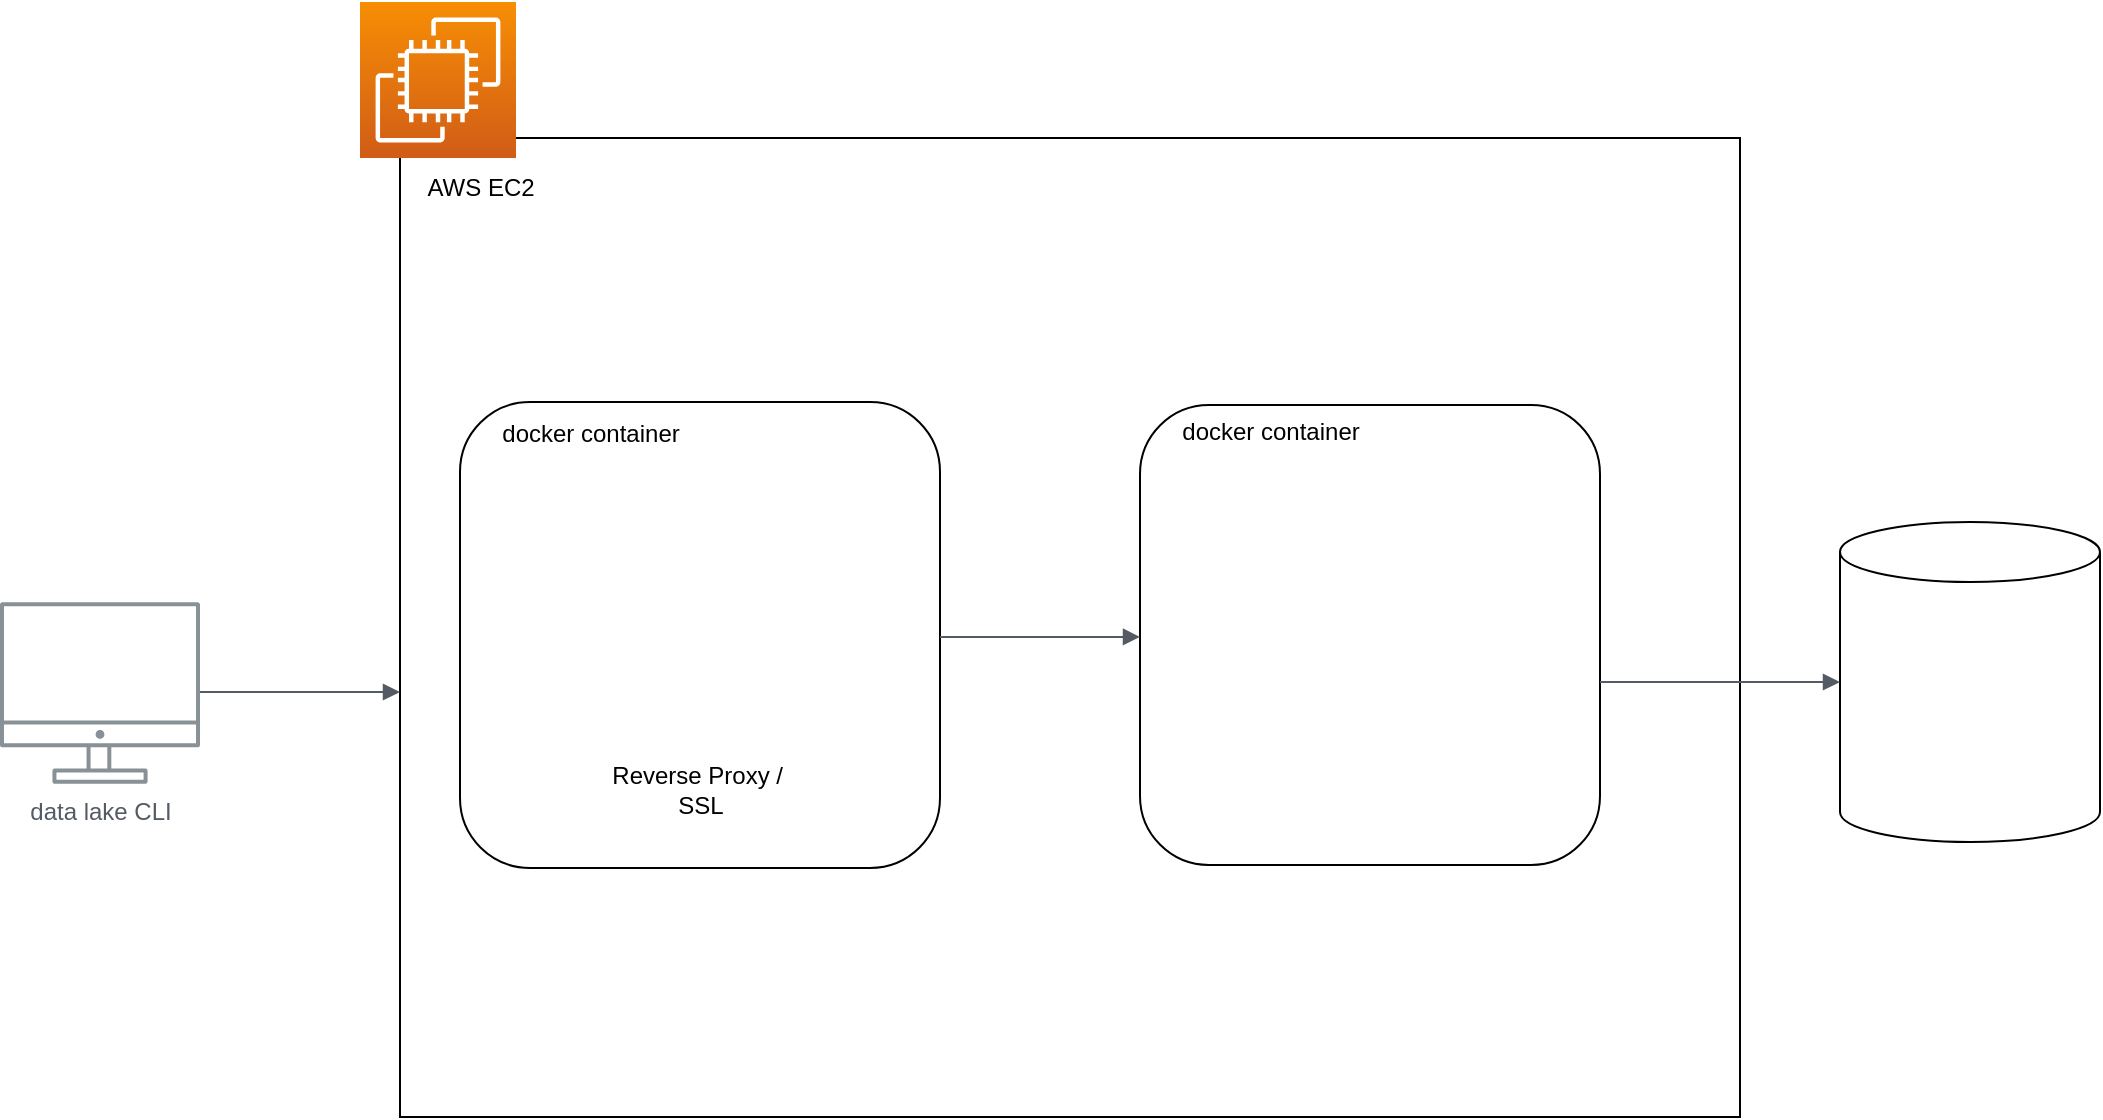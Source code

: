 <mxfile version="20.8.13" type="github">
  <diagram id="Ht1M8jgEwFfnCIfOTk4-" name="Page-1">
    <mxGraphModel dx="2074" dy="1156" grid="1" gridSize="10" guides="1" tooltips="1" connect="1" arrows="1" fold="1" page="1" pageScale="1" pageWidth="1169" pageHeight="827" math="0" shadow="0">
      <root>
        <mxCell id="0" />
        <mxCell id="1" parent="0" />
        <mxCell id="ATrKov0P9gWtL0Q1Q7vu-27" value="" style="shape=cylinder3;whiteSpace=wrap;html=1;boundedLbl=1;backgroundOutline=1;size=15;fontFamily=Helvetica;" vertex="1" parent="1">
          <mxGeometry x="950" y="300" width="130" height="160" as="geometry" />
        </mxCell>
        <mxCell id="ATrKov0P9gWtL0Q1Q7vu-11" value="" style="rounded=0;whiteSpace=wrap;html=1;fontFamily=Helvetica;" vertex="1" parent="1">
          <mxGeometry x="230" y="108" width="670" height="489.5" as="geometry" />
        </mxCell>
        <mxCell id="ATrKov0P9gWtL0Q1Q7vu-10" value="" style="rounded=1;whiteSpace=wrap;html=1;fontFamily=Helvetica;" vertex="1" parent="1">
          <mxGeometry x="260" y="240" width="240" height="232.96" as="geometry" />
        </mxCell>
        <mxCell id="UEzPUAAOIrF-is8g5C7q-137" value="" style="edgeStyle=orthogonalEdgeStyle;rounded=0;orthogonalLoop=1;jettySize=auto;html=1;startArrow=none;startFill=0;endArrow=open;endFill=0;strokeWidth=2;strokeColor=#808080;" parent="1" target="UEzPUAAOIrF-is8g5C7q-118" edge="1">
          <mxGeometry relative="1" as="geometry">
            <mxPoint x="878.5" y="162.5" as="sourcePoint" />
          </mxGeometry>
        </mxCell>
        <mxCell id="UEzPUAAOIrF-is8g5C7q-109" value="data lake CLI" style="outlineConnect=0;gradientColor=none;fontColor=#545B64;strokeColor=none;fillColor=#879196;dashed=0;verticalLabelPosition=bottom;verticalAlign=top;align=center;html=1;fontSize=12;fontStyle=0;aspect=fixed;shape=mxgraph.aws4.illustration_desktop;pointerEvents=1;labelBackgroundColor=#ffffff;" parent="1" vertex="1">
          <mxGeometry x="30" y="340" width="100" height="91" as="geometry" />
        </mxCell>
        <mxCell id="ATrKov0P9gWtL0Q1Q7vu-5" value="AWS EC2" style="text;html=1;align=center;verticalAlign=middle;resizable=0;points=[];autosize=1;strokeColor=none;fillColor=none;fontFamily=Helvetica;" vertex="1" parent="1">
          <mxGeometry x="230" y="118" width="80" height="30" as="geometry" />
        </mxCell>
        <mxCell id="ATrKov0P9gWtL0Q1Q7vu-9" value="" style="edgeStyle=orthogonalEdgeStyle;html=1;endArrow=block;elbow=vertical;startArrow=none;endFill=1;strokeColor=#545B64;rounded=0;fontFamily=Helvetica;" edge="1" parent="1">
          <mxGeometry width="100" relative="1" as="geometry">
            <mxPoint x="130" y="385" as="sourcePoint" />
            <mxPoint x="230" y="385" as="targetPoint" />
          </mxGeometry>
        </mxCell>
        <mxCell id="ATrKov0P9gWtL0Q1Q7vu-1" value="" style="sketch=0;points=[[0,0,0],[0.25,0,0],[0.5,0,0],[0.75,0,0],[1,0,0],[0,1,0],[0.25,1,0],[0.5,1,0],[0.75,1,0],[1,1,0],[0,0.25,0],[0,0.5,0],[0,0.75,0],[1,0.25,0],[1,0.5,0],[1,0.75,0]];outlineConnect=0;fontColor=#232F3E;gradientColor=#F78E04;gradientDirection=north;fillColor=#D05C17;strokeColor=#ffffff;dashed=0;verticalLabelPosition=bottom;verticalAlign=top;align=center;html=1;fontSize=12;fontStyle=0;aspect=fixed;shape=mxgraph.aws4.resourceIcon;resIcon=mxgraph.aws4.ec2;fontFamily=Helvetica;" vertex="1" parent="1">
          <mxGeometry x="210" y="40" width="78" height="78" as="geometry" />
        </mxCell>
        <mxCell id="ATrKov0P9gWtL0Q1Q7vu-12" value="" style="rounded=1;whiteSpace=wrap;html=1;fontFamily=Helvetica;" vertex="1" parent="1">
          <mxGeometry x="600" y="241.48" width="230" height="230" as="geometry" />
        </mxCell>
        <mxCell id="ATrKov0P9gWtL0Q1Q7vu-13" value="" style="shape=image;imageAspect=0;aspect=fixed;verticalLabelPosition=bottom;verticalAlign=top;fontFamily=Helvetica;image=https://images.vocus.cc/311f57c5-e9a2-458c-8813-5d4832f9264a.png;clipPath=inset(4.32% 25% 3.7% 25%);" vertex="1" parent="1">
          <mxGeometry x="335" y="311.78" width="90" height="89.4" as="geometry" />
        </mxCell>
        <mxCell id="ATrKov0P9gWtL0Q1Q7vu-15" value="Reverse Proxy /&amp;nbsp;&lt;br&gt;SSL" style="text;html=1;align=center;verticalAlign=middle;resizable=0;points=[];autosize=1;strokeColor=none;fillColor=none;fontFamily=Helvetica;" vertex="1" parent="1">
          <mxGeometry x="325" y="414" width="110" height="40" as="geometry" />
        </mxCell>
        <mxCell id="ATrKov0P9gWtL0Q1Q7vu-18" value="" style="shape=image;imageAspect=0;aspect=fixed;verticalLabelPosition=bottom;verticalAlign=top;fontFamily=Helvetica;image=https://developers.redhat.com/sites/default/files/styles/article_feature/public/blog/2014/05/homepage-docker-logo.png?itok=zx0e-vcP;" vertex="1" parent="1">
          <mxGeometry x="268" y="156.23" width="101.3" height="83.77" as="geometry" />
        </mxCell>
        <mxCell id="ATrKov0P9gWtL0Q1Q7vu-19" value="" style="shape=image;imageAspect=0;aspect=fixed;verticalLabelPosition=bottom;verticalAlign=top;fontFamily=Helvetica;image=https://developers.redhat.com/sites/default/files/styles/article_feature/public/blog/2014/05/homepage-docker-logo.png?itok=zx0e-vcP;" vertex="1" parent="1">
          <mxGeometry x="600" y="157.71" width="101.3" height="83.77" as="geometry" />
        </mxCell>
        <mxCell id="ATrKov0P9gWtL0Q1Q7vu-21" value="" style="edgeStyle=orthogonalEdgeStyle;html=1;endArrow=block;elbow=vertical;startArrow=none;endFill=1;strokeColor=#545B64;rounded=0;fontFamily=Helvetica;" edge="1" parent="1">
          <mxGeometry width="100" relative="1" as="geometry">
            <mxPoint x="500" y="357.46" as="sourcePoint" />
            <mxPoint x="600" y="357.46" as="targetPoint" />
          </mxGeometry>
        </mxCell>
        <mxCell id="ATrKov0P9gWtL0Q1Q7vu-22" value="docker container" style="text;html=1;align=center;verticalAlign=middle;resizable=0;points=[];autosize=1;strokeColor=none;fillColor=none;fontFamily=Helvetica;" vertex="1" parent="1">
          <mxGeometry x="270" y="241.48" width="110" height="30" as="geometry" />
        </mxCell>
        <mxCell id="ATrKov0P9gWtL0Q1Q7vu-23" value="docker container" style="text;html=1;align=center;verticalAlign=middle;resizable=0;points=[];autosize=1;strokeColor=none;fillColor=none;fontFamily=Helvetica;" vertex="1" parent="1">
          <mxGeometry x="610" y="240" width="110" height="30" as="geometry" />
        </mxCell>
        <mxCell id="ATrKov0P9gWtL0Q1Q7vu-24" value="" style="shape=image;imageAspect=0;aspect=fixed;verticalLabelPosition=bottom;verticalAlign=top;fontFamily=Helvetica;image=https://miro.medium.com/max/1400/1*HkM78Z1G5UKqQNCHwBHRfA.png;" vertex="1" parent="1">
          <mxGeometry x="610" y="282.37" width="210" height="148.21" as="geometry" />
        </mxCell>
        <mxCell id="ATrKov0P9gWtL0Q1Q7vu-32" value="" style="edgeStyle=orthogonalEdgeStyle;html=1;endArrow=block;elbow=vertical;startArrow=none;endFill=1;strokeColor=#545B64;rounded=0;fontFamily=Helvetica;" edge="1" parent="1">
          <mxGeometry width="100" relative="1" as="geometry">
            <mxPoint x="830" y="380" as="sourcePoint" />
            <mxPoint x="950" y="380" as="targetPoint" />
          </mxGeometry>
        </mxCell>
        <mxCell id="ATrKov0P9gWtL0Q1Q7vu-34" value="" style="shape=image;imageAspect=0;aspect=fixed;verticalLabelPosition=bottom;verticalAlign=top;fontFamily=Helvetica;image=https://g.foolcdn.com/editorial/images/635884/atlas_icon_blk_stackedlarge.png;clipPath=inset(22.22% 33.33% 22.22% 33.33%);" vertex="1" parent="1">
          <mxGeometry x="970" y="340" width="96.66" height="96.66" as="geometry" />
        </mxCell>
      </root>
    </mxGraphModel>
  </diagram>
</mxfile>

